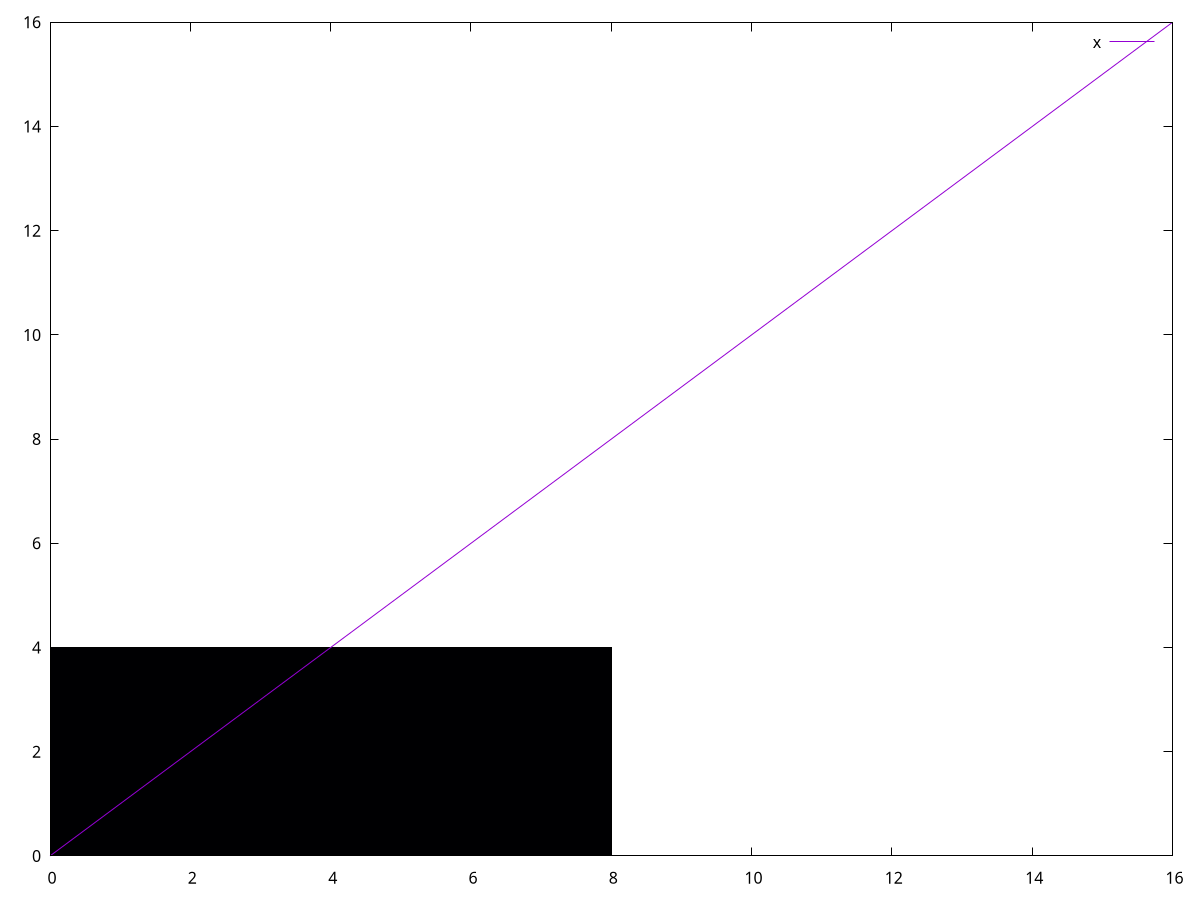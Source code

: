 set xrange [0:16]
set xrange [0:16]
L = 8
B = 4
x1 = 0
y1 = 0 
x2 = 0 + 8
y2 = 0 + 4
set object 1 rectangle from x1, y1 to x2, y2 fc rgb 2
plot x
